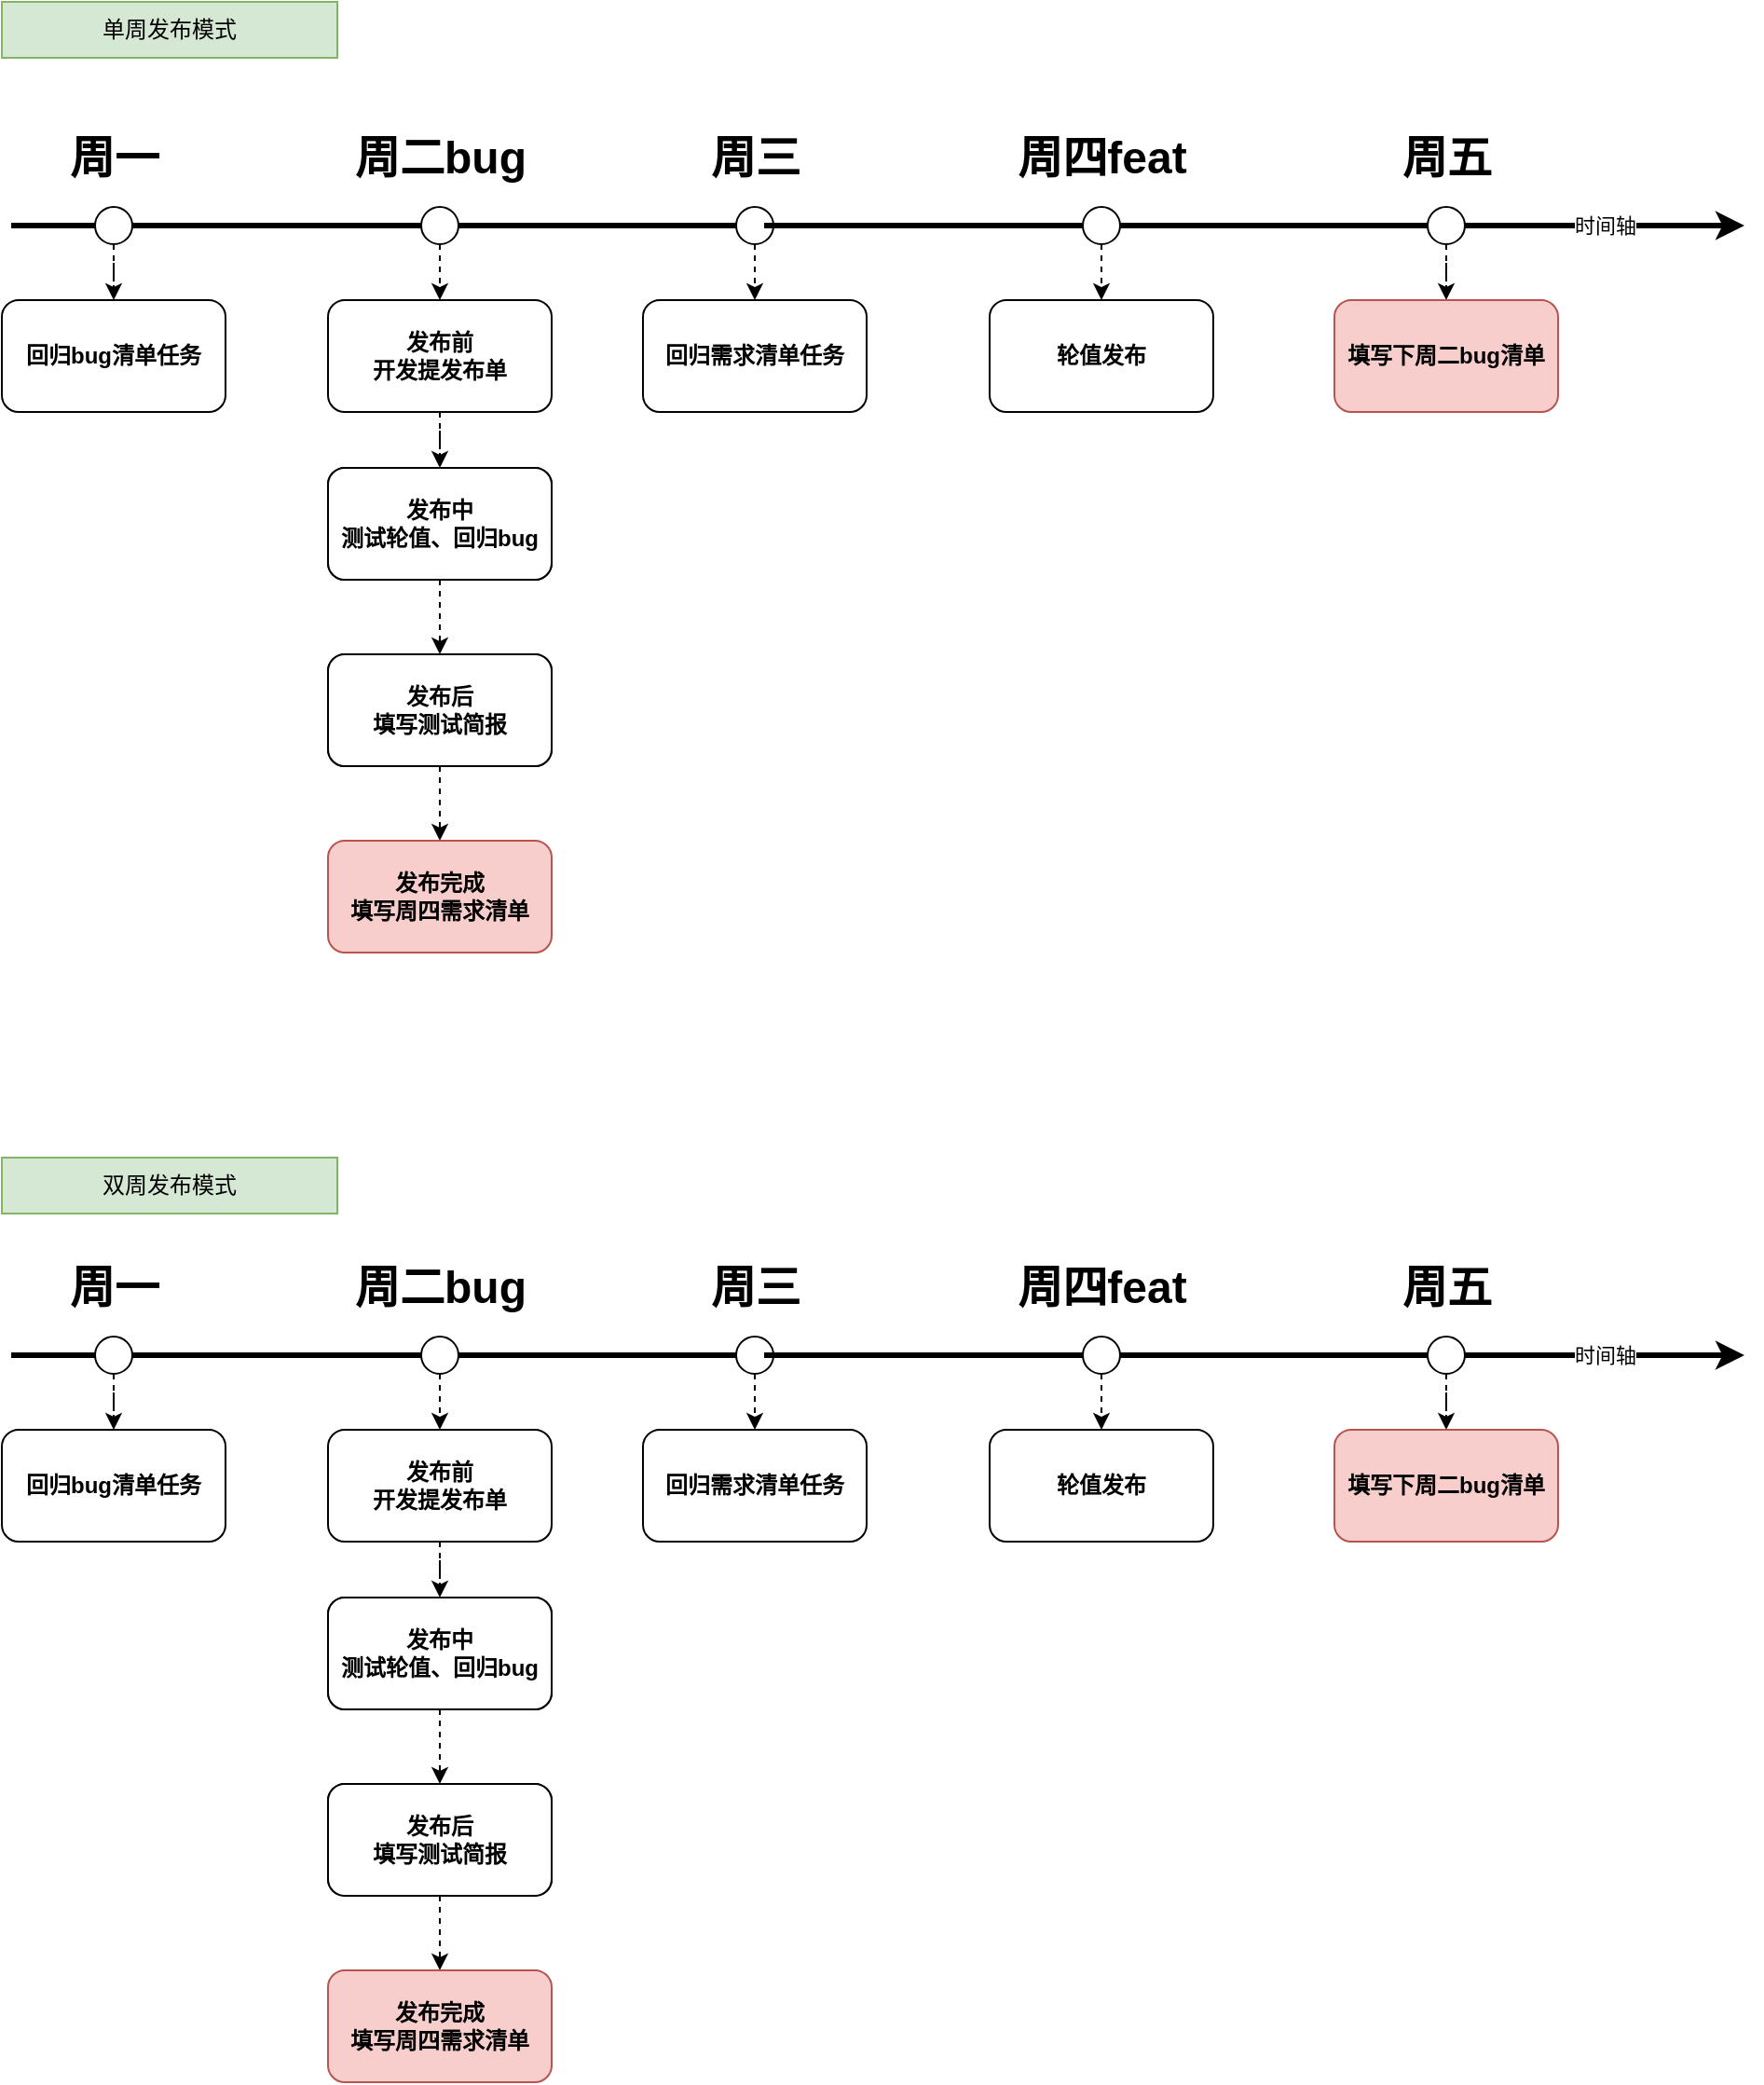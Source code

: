 <mxfile version="15.6.8" type="github">
  <diagram id="ou2I0I9FXUBxEGET_Rn_" name="Page-1">
    <mxGraphModel dx="1422" dy="905" grid="1" gridSize="10" guides="1" tooltips="1" connect="1" arrows="1" fold="1" page="1" pageScale="1" pageWidth="827" pageHeight="1169" math="0" shadow="0">
      <root>
        <mxCell id="0" />
        <mxCell id="1" parent="0" />
        <mxCell id="0ZZxTa-P83YtZlL9Fl9--2" value="时间轴" style="endArrow=classic;html=1;rounded=0;startArrow=none;strokeWidth=3;" parent="1" edge="1">
          <mxGeometry relative="1" as="geometry">
            <mxPoint x="985" y="280" as="sourcePoint" />
            <mxPoint x="1135" y="280" as="targetPoint" />
          </mxGeometry>
        </mxCell>
        <mxCell id="0ZZxTa-P83YtZlL9Fl9--6" value="" style="endArrow=none;html=1;rounded=0;strokeWidth=3;startArrow=none;" parent="1" edge="1" source="y1kbq-a_GQ_lfHjdzStu-3">
          <mxGeometry relative="1" as="geometry">
            <mxPoint x="205" y="280" as="sourcePoint" />
            <mxPoint x="435" y="280" as="targetPoint" />
          </mxGeometry>
        </mxCell>
        <mxCell id="0ZZxTa-P83YtZlL9Fl9--9" value="" style="endArrow=none;html=1;rounded=0;startArrow=none;strokeWidth=3;" parent="1" edge="1">
          <mxGeometry relative="1" as="geometry">
            <mxPoint x="445" y="280" as="sourcePoint" />
            <mxPoint x="599" y="280" as="targetPoint" />
          </mxGeometry>
        </mxCell>
        <mxCell id="0ZZxTa-P83YtZlL9Fl9--11" value="" style="endArrow=none;html=1;rounded=0;startArrow=none;strokeWidth=3;" parent="1" source="y1kbq-a_GQ_lfHjdzStu-6" edge="1">
          <mxGeometry relative="1" as="geometry">
            <mxPoint x="609" y="280" as="sourcePoint" />
            <mxPoint x="785" y="280" as="targetPoint" />
          </mxGeometry>
        </mxCell>
        <mxCell id="0ZZxTa-P83YtZlL9Fl9--13" value="" style="endArrow=none;html=1;rounded=0;startArrow=none;strokeWidth=3;" parent="1" edge="1">
          <mxGeometry relative="1" as="geometry">
            <mxPoint x="795" y="280" as="sourcePoint" />
            <mxPoint x="975" y="280" as="targetPoint" />
          </mxGeometry>
        </mxCell>
        <mxCell id="0ZZxTa-P83YtZlL9Fl9--49" value="" style="edgeStyle=orthogonalEdgeStyle;rounded=0;orthogonalLoop=1;jettySize=auto;html=1;dashed=1;fontSize=12;exitX=0.5;exitY=1;exitDx=0;exitDy=0;" parent="1" source="y1kbq-a_GQ_lfHjdzStu-3" target="0ZZxTa-P83YtZlL9Fl9--48" edge="1">
          <mxGeometry relative="1" as="geometry" />
        </mxCell>
        <mxCell id="0ZZxTa-P83YtZlL9Fl9--17" value="周一" style="text;strokeColor=none;fillColor=none;html=1;fontSize=24;fontStyle=1;verticalAlign=middle;align=center;" parent="1" vertex="1">
          <mxGeometry x="210" y="224" width="100" height="40" as="geometry" />
        </mxCell>
        <mxCell id="0ZZxTa-P83YtZlL9Fl9--18" value="周二bug" style="text;strokeColor=none;fillColor=none;html=1;fontSize=24;fontStyle=1;verticalAlign=middle;align=center;" parent="1" vertex="1">
          <mxGeometry x="385" y="224" width="100" height="40" as="geometry" />
        </mxCell>
        <mxCell id="0ZZxTa-P83YtZlL9Fl9--19" value="周三" style="text;strokeColor=none;fillColor=none;html=1;fontSize=24;fontStyle=1;verticalAlign=middle;align=center;" parent="1" vertex="1">
          <mxGeometry x="554" y="224" width="100" height="40" as="geometry" />
        </mxCell>
        <mxCell id="0ZZxTa-P83YtZlL9Fl9--20" value="周四feat" style="text;strokeColor=none;fillColor=none;html=1;fontSize=24;fontStyle=1;verticalAlign=middle;align=center;" parent="1" vertex="1">
          <mxGeometry x="740" y="224" width="100" height="40" as="geometry" />
        </mxCell>
        <mxCell id="0ZZxTa-P83YtZlL9Fl9--45" value="" style="edgeStyle=orthogonalEdgeStyle;rounded=0;orthogonalLoop=1;jettySize=auto;html=1;dashed=1;fontSize=12;exitX=0.5;exitY=1;exitDx=0;exitDy=0;" parent="1" source="y1kbq-a_GQ_lfHjdzStu-9" target="0ZZxTa-P83YtZlL9Fl9--44" edge="1">
          <mxGeometry relative="1" as="geometry">
            <mxPoint x="975" y="300" as="sourcePoint" />
          </mxGeometry>
        </mxCell>
        <mxCell id="0ZZxTa-P83YtZlL9Fl9--21" value="周五" style="text;strokeColor=none;fillColor=none;html=1;fontSize=24;fontStyle=1;verticalAlign=middle;align=center;" parent="1" vertex="1">
          <mxGeometry x="925" y="224" width="100" height="40" as="geometry" />
        </mxCell>
        <mxCell id="0ZZxTa-P83YtZlL9Fl9--24" value="" style="endArrow=classic;html=1;rounded=0;dashed=1;exitX=0.5;exitY=1;exitDx=0;exitDy=0;entryX=0.5;entryY=0;entryDx=0;entryDy=0;" parent="1" source="y1kbq-a_GQ_lfHjdzStu-5" edge="1" target="0ZZxTa-P83YtZlL9Fl9--33">
          <mxGeometry width="50" height="50" relative="1" as="geometry">
            <mxPoint x="439.5" y="410" as="sourcePoint" />
            <mxPoint x="435" y="420" as="targetPoint" />
          </mxGeometry>
        </mxCell>
        <mxCell id="0ZZxTa-P83YtZlL9Fl9--26" value="" style="endArrow=classic;html=1;rounded=0;entryX=0.5;entryY=0;entryDx=0;entryDy=0;dashed=1;exitX=0.5;exitY=1;exitDx=0;exitDy=0;" parent="1" source="y1kbq-a_GQ_lfHjdzStu-8" target="0ZZxTa-P83YtZlL9Fl9--43" edge="1">
          <mxGeometry width="50" height="50" relative="1" as="geometry">
            <mxPoint x="789.5" y="410" as="sourcePoint" />
            <mxPoint x="789.5" y="350" as="targetPoint" />
          </mxGeometry>
        </mxCell>
        <mxCell id="0ZZxTa-P83YtZlL9Fl9--35" value="" style="edgeStyle=orthogonalEdgeStyle;rounded=0;orthogonalLoop=1;jettySize=auto;html=1;dashed=1;fontSize=12;fontStyle=1" parent="1" source="0ZZxTa-P83YtZlL9Fl9--33" target="0ZZxTa-P83YtZlL9Fl9--34" edge="1">
          <mxGeometry relative="1" as="geometry" />
        </mxCell>
        <UserObject label="&lt;span style=&quot;&quot;&gt;发布前&lt;br&gt;开发提发布单&lt;/span&gt;" link="http://wiki.jdy.com/pages/viewpage.action?pageId=40077682" linkTarget="_blank" id="0ZZxTa-P83YtZlL9Fl9--33">
          <mxCell style="rounded=1;whiteSpace=wrap;html=1;fontSize=12;align=center;fontStyle=1;" parent="1" vertex="1">
            <mxGeometry x="375" y="320" width="120" height="60" as="geometry" />
          </mxCell>
        </UserObject>
        <mxCell id="0ZZxTa-P83YtZlL9Fl9--37" value="" style="edgeStyle=orthogonalEdgeStyle;rounded=0;orthogonalLoop=1;jettySize=auto;html=1;dashed=1;fontSize=12;fontStyle=1" parent="1" source="0ZZxTa-P83YtZlL9Fl9--34" target="0ZZxTa-P83YtZlL9Fl9--36" edge="1">
          <mxGeometry relative="1" as="geometry" />
        </mxCell>
        <mxCell id="0ZZxTa-P83YtZlL9Fl9--34" value="&lt;span style=&quot;&quot;&gt;发布中 - 测试轮值、回归bug&lt;/span&gt;" style="rounded=1;whiteSpace=wrap;html=1;fontSize=12;align=left;fontStyle=1" parent="1" vertex="1">
          <mxGeometry x="375" y="410" width="120" height="60" as="geometry" />
        </mxCell>
        <mxCell id="0ZZxTa-P83YtZlL9Fl9--39" value="" style="edgeStyle=orthogonalEdgeStyle;rounded=0;orthogonalLoop=1;jettySize=auto;html=1;dashed=1;fontSize=12;fontStyle=1" parent="1" source="0ZZxTa-P83YtZlL9Fl9--36" target="0ZZxTa-P83YtZlL9Fl9--38" edge="1">
          <mxGeometry relative="1" as="geometry" />
        </mxCell>
        <mxCell id="0ZZxTa-P83YtZlL9Fl9--36" value="&lt;span style=&quot;&quot;&gt;发布后 - 填写测试简报&lt;/span&gt;" style="rounded=1;whiteSpace=wrap;html=1;fontSize=12;align=left;fontStyle=1" parent="1" vertex="1">
          <mxGeometry x="375" y="510" width="120" height="60" as="geometry" />
        </mxCell>
        <mxCell id="0ZZxTa-P83YtZlL9Fl9--38" value="&lt;span style=&quot;&quot;&gt;发布完成&lt;br&gt;填写周四需求清单&lt;/span&gt;" style="rounded=1;whiteSpace=wrap;html=1;fontSize=12;align=center;fontStyle=1;fillColor=#f8cecc;strokeColor=#b85450;" parent="1" vertex="1">
          <mxGeometry x="375" y="610" width="120" height="60" as="geometry" />
        </mxCell>
        <mxCell id="0ZZxTa-P83YtZlL9Fl9--40" value="&lt;span style=&quot;&quot;&gt;发布中&lt;br&gt;测试轮值、回归bug&lt;/span&gt;" style="rounded=1;whiteSpace=wrap;html=1;fontSize=12;align=center;fontStyle=1" parent="1" vertex="1">
          <mxGeometry x="375" y="410" width="120" height="60" as="geometry" />
        </mxCell>
        <UserObject label="&lt;span style=&quot;&quot;&gt;发布后&lt;br&gt;填写测试简报&lt;/span&gt;" link="https://pan.yunzhijia.com/edit#/297017874399100928/" id="0ZZxTa-P83YtZlL9Fl9--41">
          <mxCell style="rounded=1;whiteSpace=wrap;html=1;fontSize=12;align=center;fontStyle=1" parent="1" vertex="1">
            <mxGeometry x="375" y="510" width="120" height="60" as="geometry" />
          </mxCell>
        </UserObject>
        <mxCell id="0ZZxTa-P83YtZlL9Fl9--42" value="&lt;span&gt;回归需求清单任务&lt;/span&gt;" style="rounded=1;whiteSpace=wrap;html=1;fontSize=12;align=center;fontStyle=1" parent="1" vertex="1">
          <mxGeometry x="544" y="320" width="120" height="60" as="geometry" />
        </mxCell>
        <mxCell id="0ZZxTa-P83YtZlL9Fl9--43" value="&lt;span&gt;轮值发布&lt;/span&gt;" style="rounded=1;whiteSpace=wrap;html=1;fontSize=12;align=center;fontStyle=1" parent="1" vertex="1">
          <mxGeometry x="730" y="320" width="120" height="60" as="geometry" />
        </mxCell>
        <mxCell id="0ZZxTa-P83YtZlL9Fl9--44" value="&lt;span&gt;填写下周二bug清单&lt;/span&gt;" style="rounded=1;whiteSpace=wrap;html=1;fontSize=12;align=center;fontStyle=1;fillColor=#f8cecc;strokeColor=#b85450;" parent="1" vertex="1">
          <mxGeometry x="915" y="320" width="120" height="60" as="geometry" />
        </mxCell>
        <mxCell id="0ZZxTa-P83YtZlL9Fl9--48" value="回归bug清单任务" style="rounded=1;whiteSpace=wrap;html=1;fontSize=12;align=center;fontStyle=1" parent="1" vertex="1">
          <mxGeometry x="200" y="320" width="120" height="60" as="geometry" />
        </mxCell>
        <mxCell id="y1kbq-a_GQ_lfHjdzStu-3" value="" style="ellipse;whiteSpace=wrap;html=1;aspect=fixed;" vertex="1" parent="1">
          <mxGeometry x="250" y="270" width="20" height="20" as="geometry" />
        </mxCell>
        <mxCell id="y1kbq-a_GQ_lfHjdzStu-4" value="" style="endArrow=none;html=1;rounded=0;strokeWidth=3;" edge="1" parent="1" target="y1kbq-a_GQ_lfHjdzStu-3">
          <mxGeometry relative="1" as="geometry">
            <mxPoint x="205" y="280" as="sourcePoint" />
            <mxPoint x="435" y="280" as="targetPoint" />
          </mxGeometry>
        </mxCell>
        <mxCell id="y1kbq-a_GQ_lfHjdzStu-5" value="" style="ellipse;whiteSpace=wrap;html=1;aspect=fixed;" vertex="1" parent="1">
          <mxGeometry x="425" y="270" width="20" height="20" as="geometry" />
        </mxCell>
        <mxCell id="y1kbq-a_GQ_lfHjdzStu-6" value="" style="ellipse;whiteSpace=wrap;html=1;aspect=fixed;" vertex="1" parent="1">
          <mxGeometry x="594" y="270" width="20" height="20" as="geometry" />
        </mxCell>
        <mxCell id="y1kbq-a_GQ_lfHjdzStu-7" value="" style="endArrow=none;html=1;rounded=0;startArrow=none;strokeWidth=3;" edge="1" parent="1" target="y1kbq-a_GQ_lfHjdzStu-6">
          <mxGeometry relative="1" as="geometry">
            <mxPoint x="609" y="280" as="sourcePoint" />
            <mxPoint x="785" y="280" as="targetPoint" />
          </mxGeometry>
        </mxCell>
        <mxCell id="y1kbq-a_GQ_lfHjdzStu-8" value="" style="ellipse;whiteSpace=wrap;html=1;aspect=fixed;" vertex="1" parent="1">
          <mxGeometry x="780" y="270" width="20" height="20" as="geometry" />
        </mxCell>
        <mxCell id="y1kbq-a_GQ_lfHjdzStu-9" value="" style="ellipse;whiteSpace=wrap;html=1;aspect=fixed;" vertex="1" parent="1">
          <mxGeometry x="965" y="270" width="20" height="20" as="geometry" />
        </mxCell>
        <mxCell id="y1kbq-a_GQ_lfHjdzStu-14" value="" style="endArrow=classic;html=1;rounded=0;dashed=1;exitX=0.5;exitY=1;exitDx=0;exitDy=0;entryX=0.5;entryY=0;entryDx=0;entryDy=0;" edge="1" parent="1" source="y1kbq-a_GQ_lfHjdzStu-6" target="0ZZxTa-P83YtZlL9Fl9--42">
          <mxGeometry width="50" height="50" relative="1" as="geometry">
            <mxPoint x="445" y="300" as="sourcePoint" />
            <mxPoint x="445" y="430" as="targetPoint" />
          </mxGeometry>
        </mxCell>
        <mxCell id="y1kbq-a_GQ_lfHjdzStu-17" value="单周发布模式" style="text;html=1;strokeColor=#82b366;fillColor=#d5e8d4;align=center;verticalAlign=middle;whiteSpace=wrap;rounded=0;" vertex="1" parent="1">
          <mxGeometry x="200" y="160" width="180" height="30" as="geometry" />
        </mxCell>
        <mxCell id="y1kbq-a_GQ_lfHjdzStu-18" value="双周发布模式" style="text;html=1;strokeColor=#82b366;fillColor=#d5e8d4;align=center;verticalAlign=middle;whiteSpace=wrap;rounded=0;" vertex="1" parent="1">
          <mxGeometry x="200" y="780" width="180" height="30" as="geometry" />
        </mxCell>
        <mxCell id="y1kbq-a_GQ_lfHjdzStu-19" value="时间轴" style="endArrow=classic;html=1;rounded=0;startArrow=none;strokeWidth=3;" edge="1" parent="1">
          <mxGeometry relative="1" as="geometry">
            <mxPoint x="985" y="886" as="sourcePoint" />
            <mxPoint x="1135" y="886" as="targetPoint" />
          </mxGeometry>
        </mxCell>
        <mxCell id="y1kbq-a_GQ_lfHjdzStu-20" value="" style="endArrow=none;html=1;rounded=0;strokeWidth=3;startArrow=none;" edge="1" parent="1" source="y1kbq-a_GQ_lfHjdzStu-46">
          <mxGeometry relative="1" as="geometry">
            <mxPoint x="205" y="886" as="sourcePoint" />
            <mxPoint x="435" y="886" as="targetPoint" />
          </mxGeometry>
        </mxCell>
        <mxCell id="y1kbq-a_GQ_lfHjdzStu-21" value="" style="endArrow=none;html=1;rounded=0;startArrow=none;strokeWidth=3;" edge="1" parent="1">
          <mxGeometry relative="1" as="geometry">
            <mxPoint x="445" y="886" as="sourcePoint" />
            <mxPoint x="599" y="886" as="targetPoint" />
          </mxGeometry>
        </mxCell>
        <mxCell id="y1kbq-a_GQ_lfHjdzStu-22" value="" style="endArrow=none;html=1;rounded=0;startArrow=none;strokeWidth=3;" edge="1" parent="1" source="y1kbq-a_GQ_lfHjdzStu-49">
          <mxGeometry relative="1" as="geometry">
            <mxPoint x="609" y="886" as="sourcePoint" />
            <mxPoint x="785" y="886" as="targetPoint" />
          </mxGeometry>
        </mxCell>
        <mxCell id="y1kbq-a_GQ_lfHjdzStu-23" value="" style="endArrow=none;html=1;rounded=0;startArrow=none;strokeWidth=3;" edge="1" parent="1">
          <mxGeometry relative="1" as="geometry">
            <mxPoint x="795" y="886" as="sourcePoint" />
            <mxPoint x="975" y="886" as="targetPoint" />
          </mxGeometry>
        </mxCell>
        <mxCell id="y1kbq-a_GQ_lfHjdzStu-24" value="" style="edgeStyle=orthogonalEdgeStyle;rounded=0;orthogonalLoop=1;jettySize=auto;html=1;dashed=1;fontSize=12;exitX=0.5;exitY=1;exitDx=0;exitDy=0;" edge="1" parent="1" source="y1kbq-a_GQ_lfHjdzStu-46" target="y1kbq-a_GQ_lfHjdzStu-45">
          <mxGeometry relative="1" as="geometry" />
        </mxCell>
        <mxCell id="y1kbq-a_GQ_lfHjdzStu-25" value="周一" style="text;strokeColor=none;fillColor=none;html=1;fontSize=24;fontStyle=1;verticalAlign=middle;align=center;" vertex="1" parent="1">
          <mxGeometry x="210" y="830" width="100" height="40" as="geometry" />
        </mxCell>
        <mxCell id="y1kbq-a_GQ_lfHjdzStu-26" value="周二bug" style="text;strokeColor=none;fillColor=none;html=1;fontSize=24;fontStyle=1;verticalAlign=middle;align=center;" vertex="1" parent="1">
          <mxGeometry x="385" y="830" width="100" height="40" as="geometry" />
        </mxCell>
        <mxCell id="y1kbq-a_GQ_lfHjdzStu-27" value="周三" style="text;strokeColor=none;fillColor=none;html=1;fontSize=24;fontStyle=1;verticalAlign=middle;align=center;" vertex="1" parent="1">
          <mxGeometry x="554" y="830" width="100" height="40" as="geometry" />
        </mxCell>
        <mxCell id="y1kbq-a_GQ_lfHjdzStu-28" value="周四feat" style="text;strokeColor=none;fillColor=none;html=1;fontSize=24;fontStyle=1;verticalAlign=middle;align=center;" vertex="1" parent="1">
          <mxGeometry x="740" y="830" width="100" height="40" as="geometry" />
        </mxCell>
        <mxCell id="y1kbq-a_GQ_lfHjdzStu-29" value="" style="edgeStyle=orthogonalEdgeStyle;rounded=0;orthogonalLoop=1;jettySize=auto;html=1;dashed=1;fontSize=12;exitX=0.5;exitY=1;exitDx=0;exitDy=0;" edge="1" parent="1" source="y1kbq-a_GQ_lfHjdzStu-52" target="y1kbq-a_GQ_lfHjdzStu-44">
          <mxGeometry relative="1" as="geometry">
            <mxPoint x="975" y="906" as="sourcePoint" />
          </mxGeometry>
        </mxCell>
        <mxCell id="y1kbq-a_GQ_lfHjdzStu-30" value="周五" style="text;strokeColor=none;fillColor=none;html=1;fontSize=24;fontStyle=1;verticalAlign=middle;align=center;" vertex="1" parent="1">
          <mxGeometry x="925" y="830" width="100" height="40" as="geometry" />
        </mxCell>
        <mxCell id="y1kbq-a_GQ_lfHjdzStu-31" value="" style="endArrow=classic;html=1;rounded=0;dashed=1;exitX=0.5;exitY=1;exitDx=0;exitDy=0;entryX=0.5;entryY=0;entryDx=0;entryDy=0;" edge="1" parent="1" source="y1kbq-a_GQ_lfHjdzStu-48" target="y1kbq-a_GQ_lfHjdzStu-34">
          <mxGeometry width="50" height="50" relative="1" as="geometry">
            <mxPoint x="439.5" y="1016" as="sourcePoint" />
            <mxPoint x="435" y="1026" as="targetPoint" />
          </mxGeometry>
        </mxCell>
        <mxCell id="y1kbq-a_GQ_lfHjdzStu-32" value="" style="endArrow=classic;html=1;rounded=0;entryX=0.5;entryY=0;entryDx=0;entryDy=0;dashed=1;exitX=0.5;exitY=1;exitDx=0;exitDy=0;" edge="1" parent="1" source="y1kbq-a_GQ_lfHjdzStu-51" target="y1kbq-a_GQ_lfHjdzStu-43">
          <mxGeometry width="50" height="50" relative="1" as="geometry">
            <mxPoint x="789.5" y="1016" as="sourcePoint" />
            <mxPoint x="789.5" y="956" as="targetPoint" />
          </mxGeometry>
        </mxCell>
        <mxCell id="y1kbq-a_GQ_lfHjdzStu-33" value="" style="edgeStyle=orthogonalEdgeStyle;rounded=0;orthogonalLoop=1;jettySize=auto;html=1;dashed=1;fontSize=12;fontStyle=1" edge="1" parent="1" source="y1kbq-a_GQ_lfHjdzStu-34" target="y1kbq-a_GQ_lfHjdzStu-36">
          <mxGeometry relative="1" as="geometry" />
        </mxCell>
        <UserObject label="&lt;span style=&quot;&quot;&gt;发布前&lt;br&gt;开发提发布单&lt;/span&gt;" link="http://wiki.jdy.com/pages/viewpage.action?pageId=40077682" linkTarget="_blank" id="y1kbq-a_GQ_lfHjdzStu-34">
          <mxCell style="rounded=1;whiteSpace=wrap;html=1;fontSize=12;align=center;fontStyle=1;" vertex="1" parent="1">
            <mxGeometry x="375" y="926" width="120" height="60" as="geometry" />
          </mxCell>
        </UserObject>
        <mxCell id="y1kbq-a_GQ_lfHjdzStu-35" value="" style="edgeStyle=orthogonalEdgeStyle;rounded=0;orthogonalLoop=1;jettySize=auto;html=1;dashed=1;fontSize=12;fontStyle=1" edge="1" parent="1" source="y1kbq-a_GQ_lfHjdzStu-36" target="y1kbq-a_GQ_lfHjdzStu-38">
          <mxGeometry relative="1" as="geometry" />
        </mxCell>
        <mxCell id="y1kbq-a_GQ_lfHjdzStu-36" value="&lt;span style=&quot;&quot;&gt;发布中 - 测试轮值、回归bug&lt;/span&gt;" style="rounded=1;whiteSpace=wrap;html=1;fontSize=12;align=left;fontStyle=1" vertex="1" parent="1">
          <mxGeometry x="375" y="1016" width="120" height="60" as="geometry" />
        </mxCell>
        <mxCell id="y1kbq-a_GQ_lfHjdzStu-37" value="" style="edgeStyle=orthogonalEdgeStyle;rounded=0;orthogonalLoop=1;jettySize=auto;html=1;dashed=1;fontSize=12;fontStyle=1" edge="1" parent="1" source="y1kbq-a_GQ_lfHjdzStu-38" target="y1kbq-a_GQ_lfHjdzStu-39">
          <mxGeometry relative="1" as="geometry" />
        </mxCell>
        <mxCell id="y1kbq-a_GQ_lfHjdzStu-38" value="&lt;span style=&quot;&quot;&gt;发布后 - 填写测试简报&lt;/span&gt;" style="rounded=1;whiteSpace=wrap;html=1;fontSize=12;align=left;fontStyle=1" vertex="1" parent="1">
          <mxGeometry x="375" y="1116" width="120" height="60" as="geometry" />
        </mxCell>
        <mxCell id="y1kbq-a_GQ_lfHjdzStu-39" value="&lt;span style=&quot;&quot;&gt;发布完成&lt;br&gt;填写周四需求清单&lt;/span&gt;" style="rounded=1;whiteSpace=wrap;html=1;fontSize=12;align=center;fontStyle=1;fillColor=#f8cecc;strokeColor=#b85450;" vertex="1" parent="1">
          <mxGeometry x="375" y="1216" width="120" height="60" as="geometry" />
        </mxCell>
        <mxCell id="y1kbq-a_GQ_lfHjdzStu-40" value="&lt;span style=&quot;&quot;&gt;发布中&lt;br&gt;测试轮值、回归bug&lt;/span&gt;" style="rounded=1;whiteSpace=wrap;html=1;fontSize=12;align=center;fontStyle=1" vertex="1" parent="1">
          <mxGeometry x="375" y="1016" width="120" height="60" as="geometry" />
        </mxCell>
        <UserObject label="&lt;span style=&quot;&quot;&gt;发布后&lt;br&gt;填写测试简报&lt;/span&gt;" link="https://pan.yunzhijia.com/edit#/297017874399100928/" id="y1kbq-a_GQ_lfHjdzStu-41">
          <mxCell style="rounded=1;whiteSpace=wrap;html=1;fontSize=12;align=center;fontStyle=1" vertex="1" parent="1">
            <mxGeometry x="375" y="1116" width="120" height="60" as="geometry" />
          </mxCell>
        </UserObject>
        <mxCell id="y1kbq-a_GQ_lfHjdzStu-42" value="&lt;span&gt;回归需求清单任务&lt;/span&gt;" style="rounded=1;whiteSpace=wrap;html=1;fontSize=12;align=center;fontStyle=1" vertex="1" parent="1">
          <mxGeometry x="544" y="926" width="120" height="60" as="geometry" />
        </mxCell>
        <mxCell id="y1kbq-a_GQ_lfHjdzStu-43" value="&lt;span&gt;轮值发布&lt;/span&gt;" style="rounded=1;whiteSpace=wrap;html=1;fontSize=12;align=center;fontStyle=1" vertex="1" parent="1">
          <mxGeometry x="730" y="926" width="120" height="60" as="geometry" />
        </mxCell>
        <mxCell id="y1kbq-a_GQ_lfHjdzStu-44" value="&lt;span&gt;填写下周二bug清单&lt;/span&gt;" style="rounded=1;whiteSpace=wrap;html=1;fontSize=12;align=center;fontStyle=1;fillColor=#f8cecc;strokeColor=#b85450;" vertex="1" parent="1">
          <mxGeometry x="915" y="926" width="120" height="60" as="geometry" />
        </mxCell>
        <mxCell id="y1kbq-a_GQ_lfHjdzStu-45" value="回归bug清单任务" style="rounded=1;whiteSpace=wrap;html=1;fontSize=12;align=center;fontStyle=1" vertex="1" parent="1">
          <mxGeometry x="200" y="926" width="120" height="60" as="geometry" />
        </mxCell>
        <mxCell id="y1kbq-a_GQ_lfHjdzStu-46" value="" style="ellipse;whiteSpace=wrap;html=1;aspect=fixed;" vertex="1" parent="1">
          <mxGeometry x="250" y="876" width="20" height="20" as="geometry" />
        </mxCell>
        <mxCell id="y1kbq-a_GQ_lfHjdzStu-47" value="" style="endArrow=none;html=1;rounded=0;strokeWidth=3;" edge="1" parent="1" target="y1kbq-a_GQ_lfHjdzStu-46">
          <mxGeometry relative="1" as="geometry">
            <mxPoint x="205" y="886" as="sourcePoint" />
            <mxPoint x="435" y="886" as="targetPoint" />
          </mxGeometry>
        </mxCell>
        <mxCell id="y1kbq-a_GQ_lfHjdzStu-48" value="" style="ellipse;whiteSpace=wrap;html=1;aspect=fixed;" vertex="1" parent="1">
          <mxGeometry x="425" y="876" width="20" height="20" as="geometry" />
        </mxCell>
        <mxCell id="y1kbq-a_GQ_lfHjdzStu-49" value="" style="ellipse;whiteSpace=wrap;html=1;aspect=fixed;" vertex="1" parent="1">
          <mxGeometry x="594" y="876" width="20" height="20" as="geometry" />
        </mxCell>
        <mxCell id="y1kbq-a_GQ_lfHjdzStu-50" value="" style="endArrow=none;html=1;rounded=0;startArrow=none;strokeWidth=3;" edge="1" parent="1" target="y1kbq-a_GQ_lfHjdzStu-49">
          <mxGeometry relative="1" as="geometry">
            <mxPoint x="609" y="886" as="sourcePoint" />
            <mxPoint x="785" y="886" as="targetPoint" />
          </mxGeometry>
        </mxCell>
        <mxCell id="y1kbq-a_GQ_lfHjdzStu-51" value="" style="ellipse;whiteSpace=wrap;html=1;aspect=fixed;" vertex="1" parent="1">
          <mxGeometry x="780" y="876" width="20" height="20" as="geometry" />
        </mxCell>
        <mxCell id="y1kbq-a_GQ_lfHjdzStu-52" value="" style="ellipse;whiteSpace=wrap;html=1;aspect=fixed;" vertex="1" parent="1">
          <mxGeometry x="965" y="876" width="20" height="20" as="geometry" />
        </mxCell>
        <mxCell id="y1kbq-a_GQ_lfHjdzStu-53" value="" style="endArrow=classic;html=1;rounded=0;dashed=1;exitX=0.5;exitY=1;exitDx=0;exitDy=0;entryX=0.5;entryY=0;entryDx=0;entryDy=0;" edge="1" parent="1" source="y1kbq-a_GQ_lfHjdzStu-49" target="y1kbq-a_GQ_lfHjdzStu-42">
          <mxGeometry width="50" height="50" relative="1" as="geometry">
            <mxPoint x="445" y="906" as="sourcePoint" />
            <mxPoint x="445" y="1036" as="targetPoint" />
          </mxGeometry>
        </mxCell>
      </root>
    </mxGraphModel>
  </diagram>
</mxfile>

